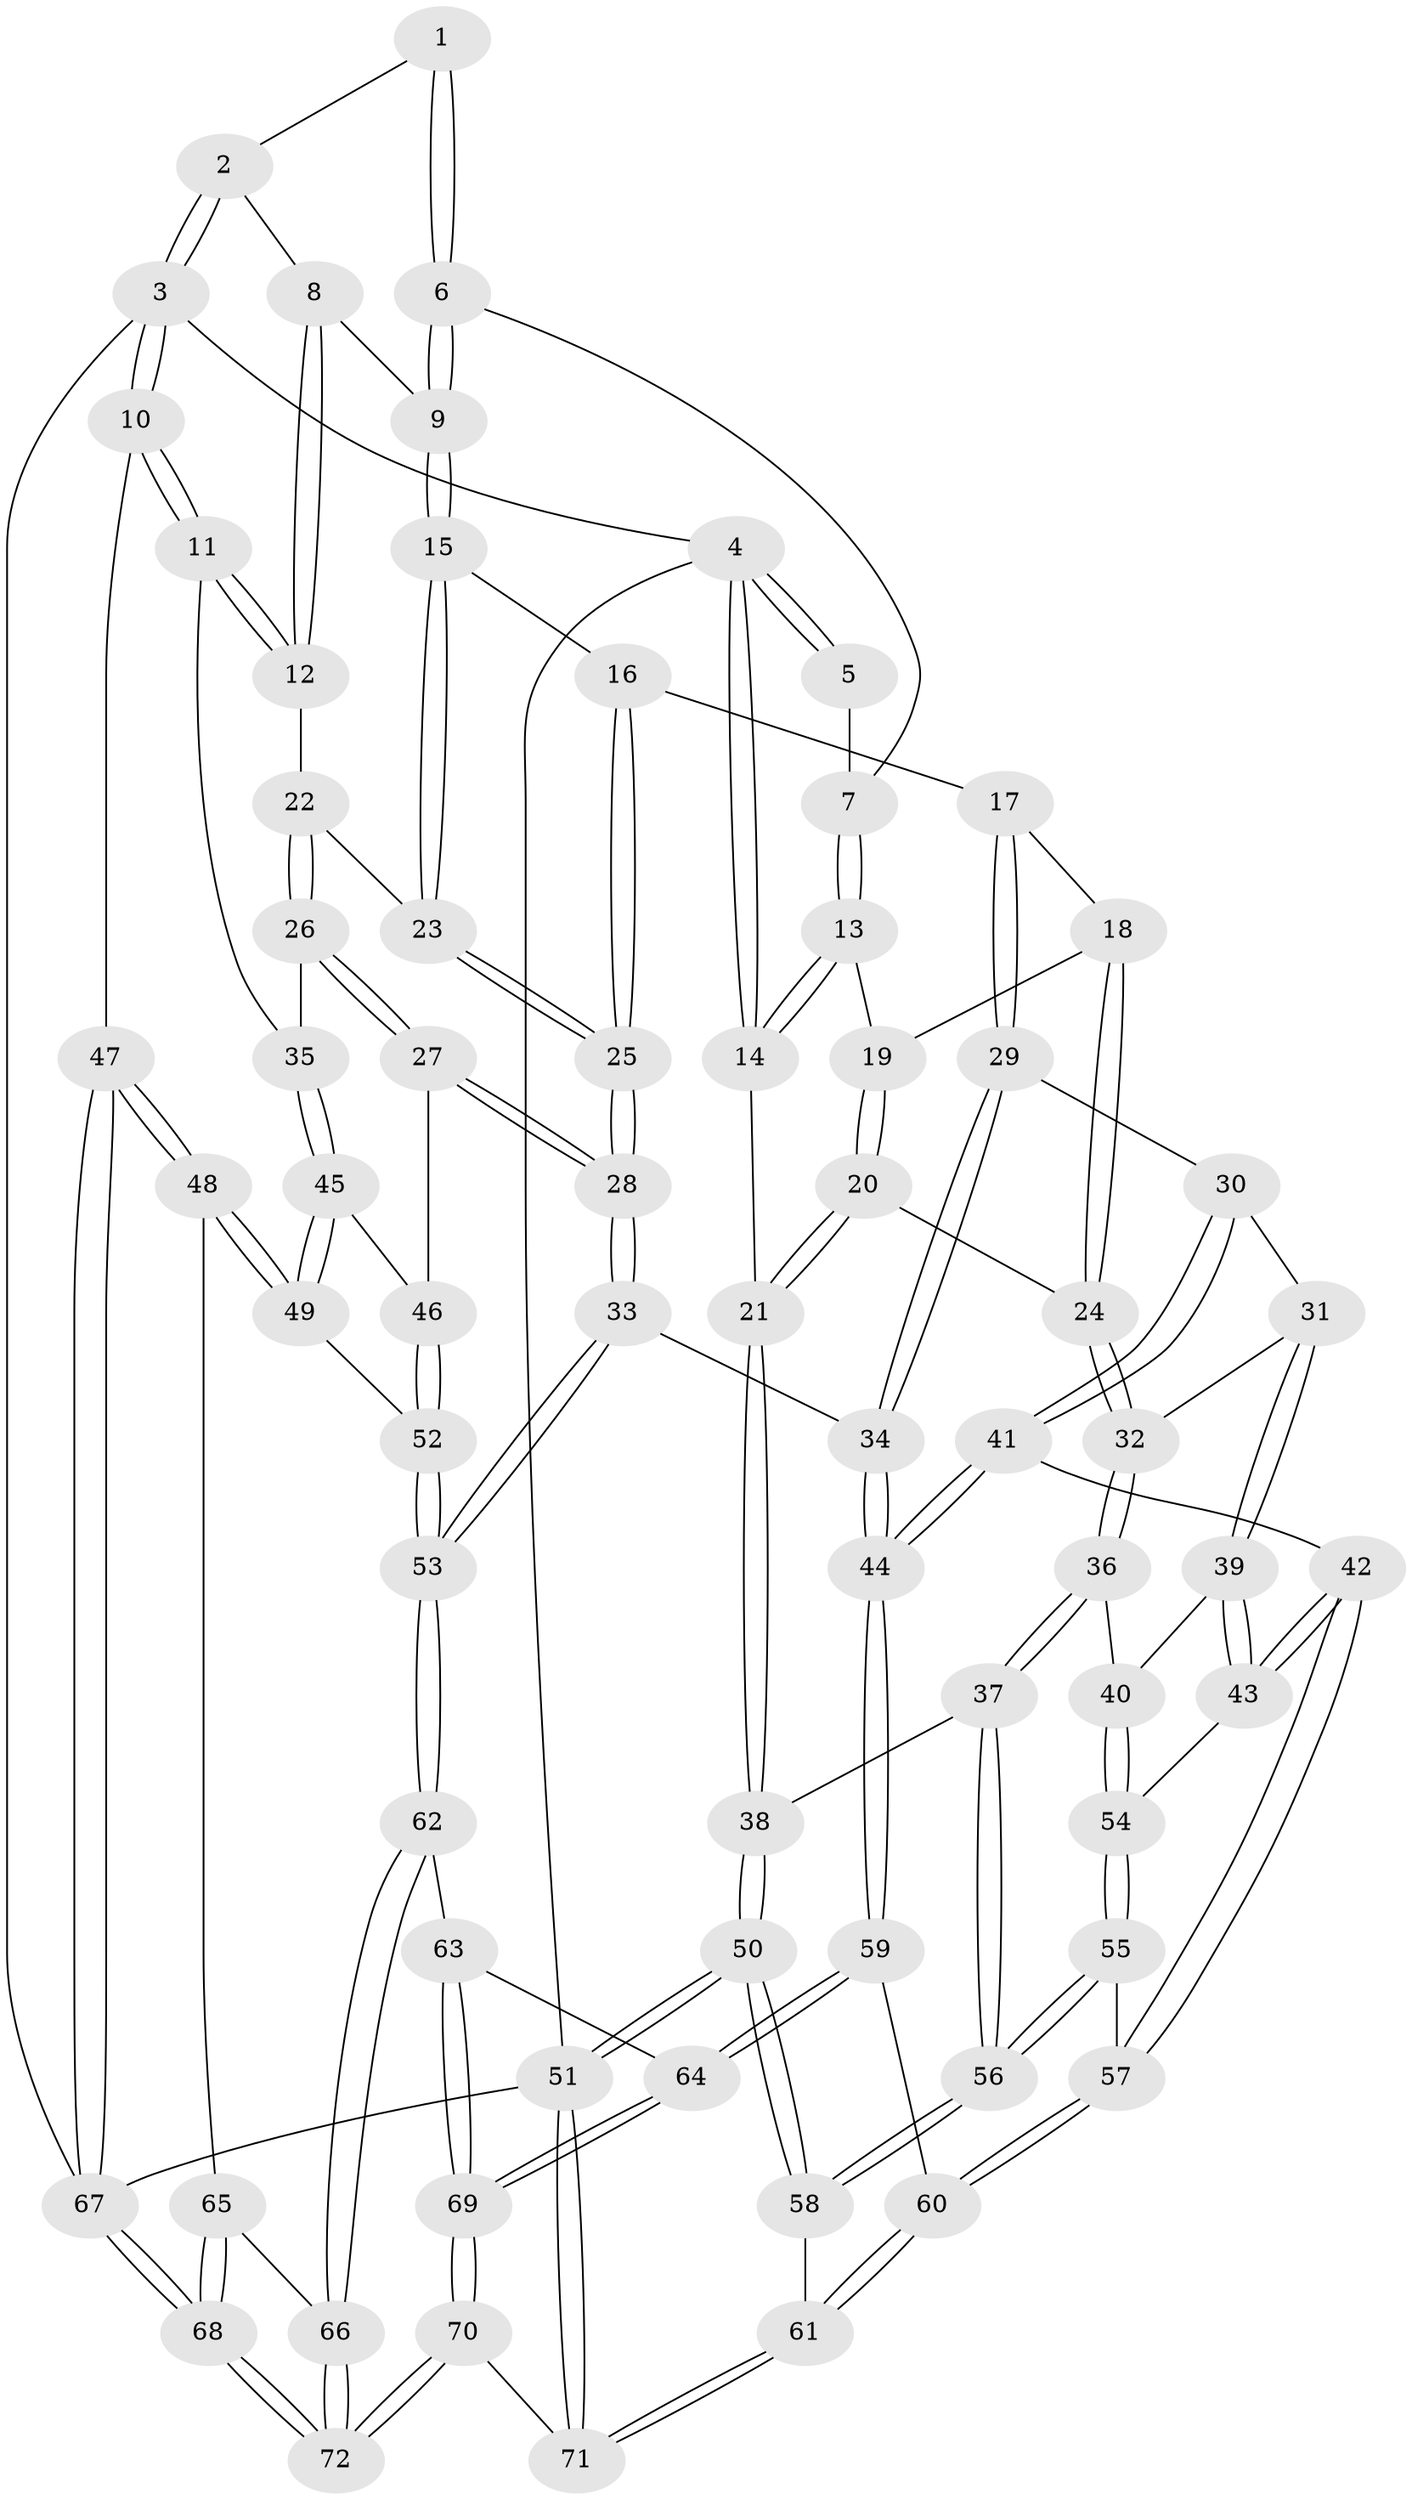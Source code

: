 // Generated by graph-tools (version 1.1) at 2025/11/02/27/25 16:11:54]
// undirected, 72 vertices, 177 edges
graph export_dot {
graph [start="1"]
  node [color=gray90,style=filled];
  1 [pos="+0.40868317648256863+0"];
  2 [pos="+0.7907410523337156+0"];
  3 [pos="+1+0"];
  4 [pos="+0+0"];
  5 [pos="+0.015283007866921283+0"];
  6 [pos="+0.4057642116590365+0.05446631577355337"];
  7 [pos="+0.25817962937174294+0.12777931250057165"];
  8 [pos="+0.7412951823394472+0"];
  9 [pos="+0.5268015450538467+0.20908975762611318"];
  10 [pos="+1+0.3300696815849649"];
  11 [pos="+0.9836746008118215+0.33037062973993686"];
  12 [pos="+0.8393395681260057+0.28826415995912497"];
  13 [pos="+0.24243237837828235+0.144943089981883"];
  14 [pos="+0+0.06913895675672269"];
  15 [pos="+0.5302013677981691+0.22970526971758548"];
  16 [pos="+0.46377503851727436+0.29930041876251656"];
  17 [pos="+0.4239494793174834+0.32722858758363405"];
  18 [pos="+0.3741875261247803+0.32324009980491425"];
  19 [pos="+0.24688968183740848+0.21498853125262207"];
  20 [pos="+0.13109752685070805+0.33127612875999685"];
  21 [pos="+0+0.2911688250744278"];
  22 [pos="+0.7248530853342673+0.30850173920183116"];
  23 [pos="+0.671865263193284+0.29913650802589575"];
  24 [pos="+0.21830693405577195+0.40714188756426595"];
  25 [pos="+0.5774494301652809+0.5040751023257727"];
  26 [pos="+0.7012200332923134+0.4941807413620745"];
  27 [pos="+0.6651591409258297+0.5477514237829755"];
  28 [pos="+0.5738970928803154+0.5730046288286739"];
  29 [pos="+0.41608286455539345+0.4370226408932485"];
  30 [pos="+0.2755142359766645+0.4924310060585894"];
  31 [pos="+0.23855118244776494+0.4697749346537062"];
  32 [pos="+0.2198721627640531+0.42906234635420276"];
  33 [pos="+0.5362199961868284+0.6109468459578171"];
  34 [pos="+0.4775039568978216+0.6335526622437291"];
  35 [pos="+0.8284164432088721+0.5100439945495039"];
  36 [pos="+0.05303073904372005+0.5390151532430904"];
  37 [pos="+0+0.5129500191521487"];
  38 [pos="+0+0.497296478618028"];
  39 [pos="+0.20576405342813064+0.528956262271246"];
  40 [pos="+0.10291089653032394+0.5664311970830156"];
  41 [pos="+0.3557219152193726+0.6427108332877756"];
  42 [pos="+0.24392856818148448+0.6239374869698971"];
  43 [pos="+0.22881317397798565+0.6156685691780168"];
  44 [pos="+0.42850012661970693+0.6903328156256909"];
  45 [pos="+0.8028506954761856+0.5867261158757937"];
  46 [pos="+0.6664696256581366+0.5484922047645487"];
  47 [pos="+1+0.7196559793630379"];
  48 [pos="+0.8755896278929969+0.717583210324257"];
  49 [pos="+0.8354857396364085+0.7033140459739217"];
  50 [pos="+0+0.9874520444764965"];
  51 [pos="+0+1"];
  52 [pos="+0.7762037896189662+0.7166199761177979"];
  53 [pos="+0.7332639422335705+0.7352502701941754"];
  54 [pos="+0.14244552516290965+0.6190175924835066"];
  55 [pos="+0.12587045147856432+0.7263047773264633"];
  56 [pos="+0.12231491360042251+0.7288816420180513"];
  57 [pos="+0.16841427631553826+0.7258042396454375"];
  58 [pos="+0.045477695760752584+0.8428390052811786"];
  59 [pos="+0.4235655484949214+0.7251448280362068"];
  60 [pos="+0.3378056540488346+0.7836284064102014"];
  61 [pos="+0.2617607337879566+0.8930584521331822"];
  62 [pos="+0.6612846815306398+0.8663089905132385"];
  63 [pos="+0.6542379502793838+0.864850775699623"];
  64 [pos="+0.4510571041676357+0.7622036143243573"];
  65 [pos="+0.8236067424687028+0.8581013727290274"];
  66 [pos="+0.6859078199162315+0.9040477163627832"];
  67 [pos="+1+1"];
  68 [pos="+1+1"];
  69 [pos="+0.4698600414134741+1"];
  70 [pos="+0.4323968411213516+1"];
  71 [pos="+0.3032318194874012+1"];
  72 [pos="+0.7867041453293117+1"];
  1 -- 2;
  1 -- 6;
  1 -- 6;
  2 -- 3;
  2 -- 3;
  2 -- 8;
  3 -- 4;
  3 -- 10;
  3 -- 10;
  3 -- 67;
  4 -- 5;
  4 -- 5;
  4 -- 14;
  4 -- 14;
  4 -- 51;
  5 -- 7;
  6 -- 7;
  6 -- 9;
  6 -- 9;
  7 -- 13;
  7 -- 13;
  8 -- 9;
  8 -- 12;
  8 -- 12;
  9 -- 15;
  9 -- 15;
  10 -- 11;
  10 -- 11;
  10 -- 47;
  11 -- 12;
  11 -- 12;
  11 -- 35;
  12 -- 22;
  13 -- 14;
  13 -- 14;
  13 -- 19;
  14 -- 21;
  15 -- 16;
  15 -- 23;
  15 -- 23;
  16 -- 17;
  16 -- 25;
  16 -- 25;
  17 -- 18;
  17 -- 29;
  17 -- 29;
  18 -- 19;
  18 -- 24;
  18 -- 24;
  19 -- 20;
  19 -- 20;
  20 -- 21;
  20 -- 21;
  20 -- 24;
  21 -- 38;
  21 -- 38;
  22 -- 23;
  22 -- 26;
  22 -- 26;
  23 -- 25;
  23 -- 25;
  24 -- 32;
  24 -- 32;
  25 -- 28;
  25 -- 28;
  26 -- 27;
  26 -- 27;
  26 -- 35;
  27 -- 28;
  27 -- 28;
  27 -- 46;
  28 -- 33;
  28 -- 33;
  29 -- 30;
  29 -- 34;
  29 -- 34;
  30 -- 31;
  30 -- 41;
  30 -- 41;
  31 -- 32;
  31 -- 39;
  31 -- 39;
  32 -- 36;
  32 -- 36;
  33 -- 34;
  33 -- 53;
  33 -- 53;
  34 -- 44;
  34 -- 44;
  35 -- 45;
  35 -- 45;
  36 -- 37;
  36 -- 37;
  36 -- 40;
  37 -- 38;
  37 -- 56;
  37 -- 56;
  38 -- 50;
  38 -- 50;
  39 -- 40;
  39 -- 43;
  39 -- 43;
  40 -- 54;
  40 -- 54;
  41 -- 42;
  41 -- 44;
  41 -- 44;
  42 -- 43;
  42 -- 43;
  42 -- 57;
  42 -- 57;
  43 -- 54;
  44 -- 59;
  44 -- 59;
  45 -- 46;
  45 -- 49;
  45 -- 49;
  46 -- 52;
  46 -- 52;
  47 -- 48;
  47 -- 48;
  47 -- 67;
  47 -- 67;
  48 -- 49;
  48 -- 49;
  48 -- 65;
  49 -- 52;
  50 -- 51;
  50 -- 51;
  50 -- 58;
  50 -- 58;
  51 -- 71;
  51 -- 71;
  51 -- 67;
  52 -- 53;
  52 -- 53;
  53 -- 62;
  53 -- 62;
  54 -- 55;
  54 -- 55;
  55 -- 56;
  55 -- 56;
  55 -- 57;
  56 -- 58;
  56 -- 58;
  57 -- 60;
  57 -- 60;
  58 -- 61;
  59 -- 60;
  59 -- 64;
  59 -- 64;
  60 -- 61;
  60 -- 61;
  61 -- 71;
  61 -- 71;
  62 -- 63;
  62 -- 66;
  62 -- 66;
  63 -- 64;
  63 -- 69;
  63 -- 69;
  64 -- 69;
  64 -- 69;
  65 -- 66;
  65 -- 68;
  65 -- 68;
  66 -- 72;
  66 -- 72;
  67 -- 68;
  67 -- 68;
  68 -- 72;
  68 -- 72;
  69 -- 70;
  69 -- 70;
  70 -- 71;
  70 -- 72;
  70 -- 72;
}
